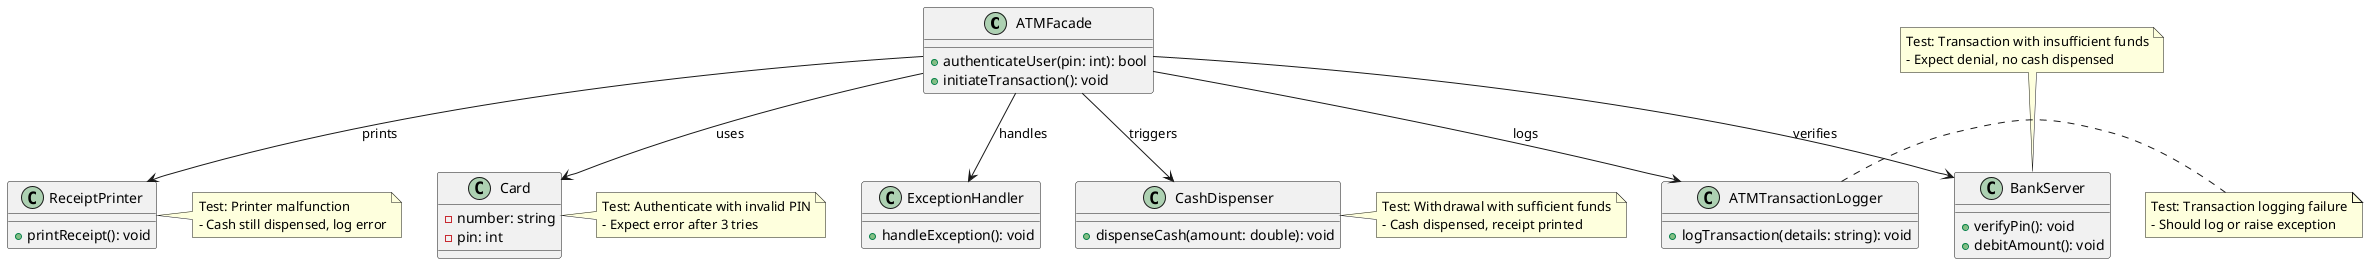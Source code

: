 
@startuml ATM_Test_Plan_Diagram

' Define classes
class ATMFacade {
    +authenticateUser(pin: int): bool
    +initiateTransaction(): void
}

class Card {
    -number: string
    -pin: int
}

class BankServer {
    +verifyPin(): void
    +debitAmount(): void
}

class CashDispenser {
    +dispenseCash(amount: double): void
}

class ReceiptPrinter {
    +printReceipt(): void
}

class ATMTransactionLogger {
    +logTransaction(details: string): void
}

class ExceptionHandler {
    +handleException(): void
}

' Test scenarios as notes
note right of Card
  Test: Authenticate with invalid PIN
  - Expect error after 3 tries
end note

note top of BankServer
  Test: Transaction with insufficient funds
  - Expect denial, no cash dispensed
end note

note right of CashDispenser
  Test: Withdrawal with sufficient funds
  - Cash dispensed, receipt printed
end note

note right of ATMTransactionLogger
  Test: Transaction logging failure
  - Should log or raise exception
end note

note right of ReceiptPrinter
  Test: Printer malfunction
  - Cash still dispensed, log error
end note

' Relationships
ATMFacade --> Card : uses
ATMFacade --> BankServer : verifies
ATMFacade --> CashDispenser : triggers
ATMFacade --> ReceiptPrinter : prints
ATMFacade --> ATMTransactionLogger : logs
ATMFacade --> ExceptionHandler : handles

@enduml
